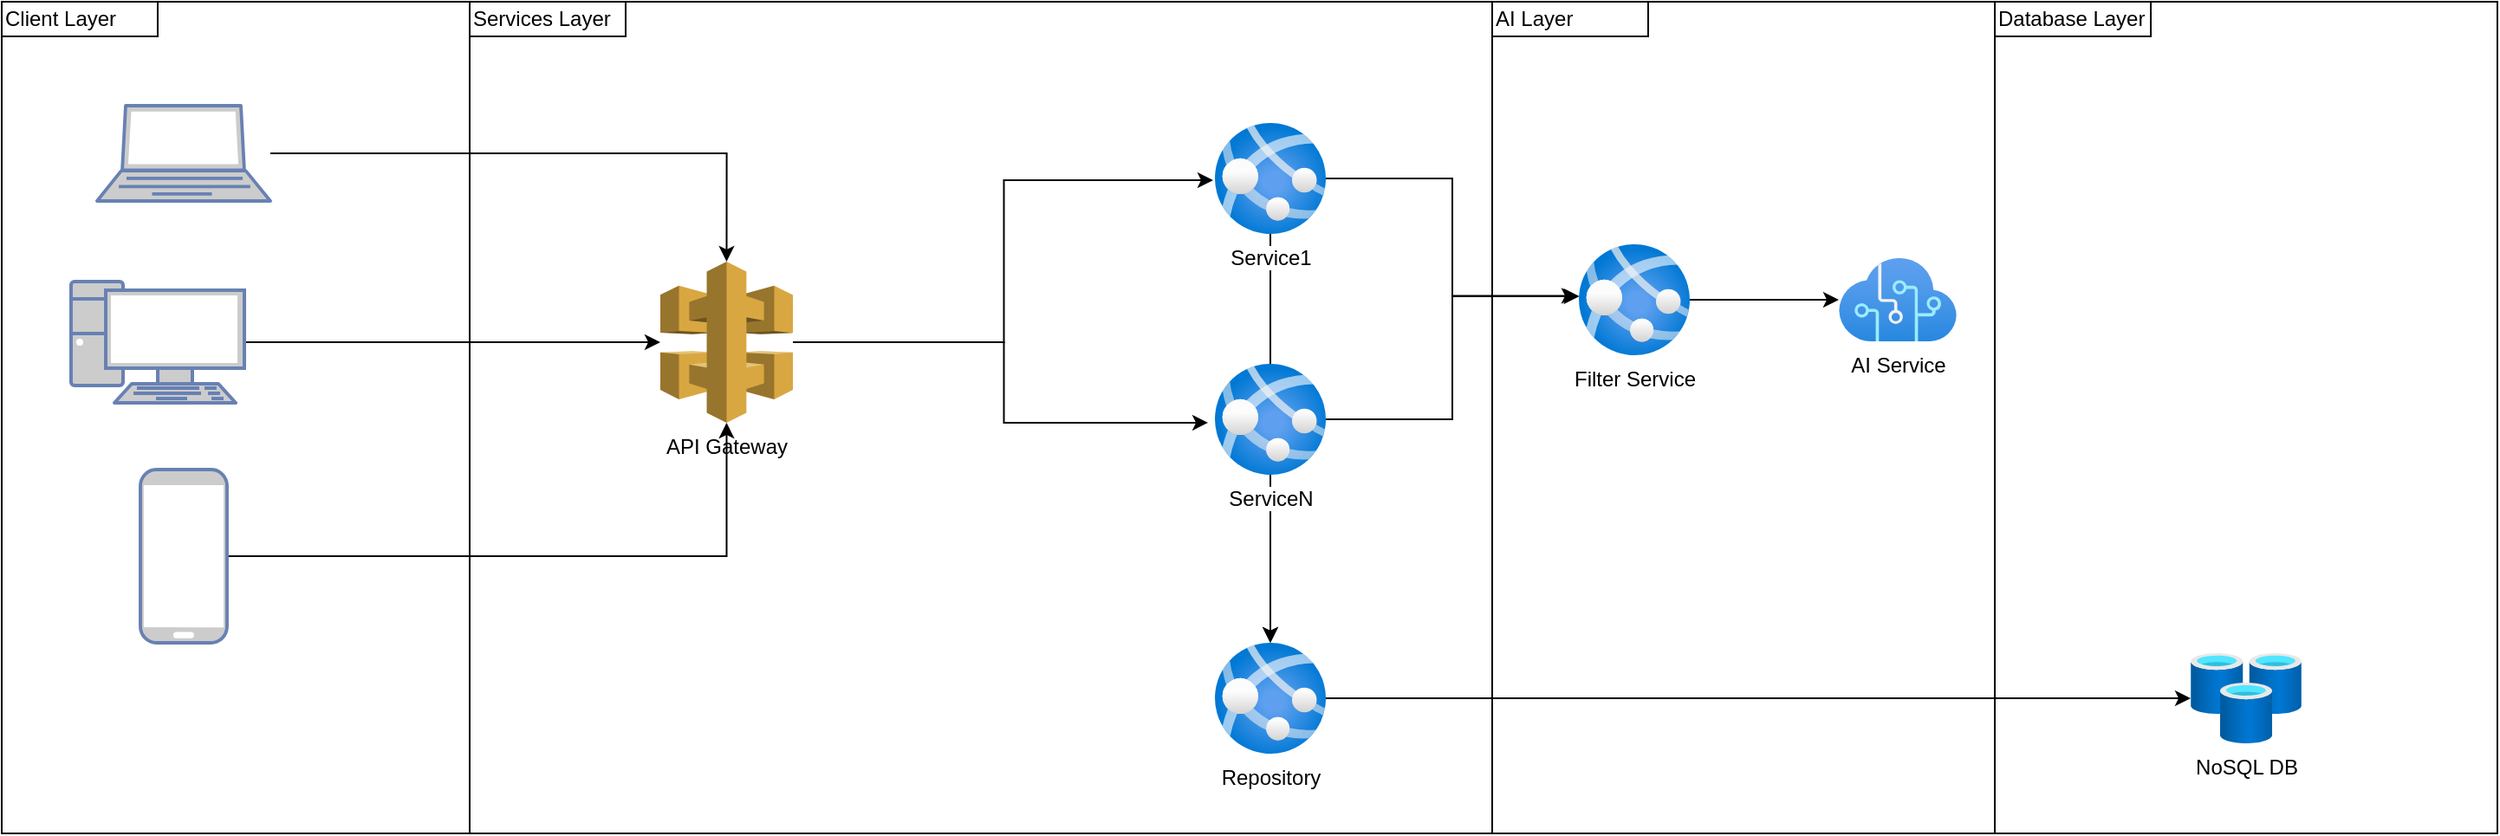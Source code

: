 <mxfile version="14.1.8" type="device"><diagram id="Bkl96m_eRx3DWjL5qZVm" name="Cerebro"><mxGraphModel dx="2343" dy="1231" grid="1" gridSize="10" guides="1" tooltips="1" connect="1" arrows="1" fold="1" page="0" pageScale="1" pageWidth="1100" pageHeight="850" math="0" shadow="0"><root><mxCell id="0"/><mxCell id="1" parent="0"/><mxCell id="W1cAUhnN8NiIvZy4d_SI-28" value="" style="rounded=0;whiteSpace=wrap;html=1;" vertex="1" parent="1"><mxGeometry x="1050" y="90" width="290" height="480" as="geometry"/></mxCell><mxCell id="W1cAUhnN8NiIvZy4d_SI-27" value="" style="rounded=0;whiteSpace=wrap;html=1;" vertex="1" parent="1"><mxGeometry x="760" y="90" width="290" height="480" as="geometry"/></mxCell><mxCell id="W1cAUhnN8NiIvZy4d_SI-26" value="" style="rounded=0;whiteSpace=wrap;html=1;" vertex="1" parent="1"><mxGeometry x="170" y="90" width="590" height="480" as="geometry"/></mxCell><mxCell id="W1cAUhnN8NiIvZy4d_SI-25" value="" style="rounded=0;whiteSpace=wrap;html=1;" vertex="1" parent="1"><mxGeometry x="-100" y="90" width="270" height="480" as="geometry"/></mxCell><mxCell id="W1cAUhnN8NiIvZy4d_SI-10" style="edgeStyle=orthogonalEdgeStyle;rounded=0;orthogonalLoop=1;jettySize=auto;html=1;" edge="1" parent="1" source="W1cAUhnN8NiIvZy4d_SI-5" target="W1cAUhnN8NiIvZy4d_SI-6"><mxGeometry relative="1" as="geometry"><Array as="points"><mxPoint x="632" y="432"/></Array></mxGeometry></mxCell><mxCell id="W1cAUhnN8NiIvZy4d_SI-14" style="edgeStyle=orthogonalEdgeStyle;rounded=0;orthogonalLoop=1;jettySize=auto;html=1;entryX=-0.016;entryY=0.516;entryDx=0;entryDy=0;entryPerimeter=0;" edge="1" parent="1" source="W1cAUhnN8NiIvZy4d_SI-2" target="W1cAUhnN8NiIvZy4d_SI-5"><mxGeometry relative="1" as="geometry"/></mxCell><mxCell id="W1cAUhnN8NiIvZy4d_SI-15" style="edgeStyle=orthogonalEdgeStyle;rounded=0;orthogonalLoop=1;jettySize=auto;html=1;entryX=-0.062;entryY=0.531;entryDx=0;entryDy=0;entryPerimeter=0;" edge="1" parent="1" source="W1cAUhnN8NiIvZy4d_SI-2" target="W1cAUhnN8NiIvZy4d_SI-4"><mxGeometry relative="1" as="geometry"/></mxCell><mxCell id="W1cAUhnN8NiIvZy4d_SI-2" value="API Gateway" style="outlineConnect=0;dashed=0;verticalLabelPosition=bottom;verticalAlign=top;align=center;html=1;shape=mxgraph.aws3.api_gateway;fillColor=#D9A741;gradientColor=none;" vertex="1" parent="1"><mxGeometry x="280" y="240" width="76.5" height="93" as="geometry"/></mxCell><mxCell id="W1cAUhnN8NiIvZy4d_SI-11" style="edgeStyle=orthogonalEdgeStyle;rounded=0;orthogonalLoop=1;jettySize=auto;html=1;" edge="1" parent="1" source="W1cAUhnN8NiIvZy4d_SI-4" target="W1cAUhnN8NiIvZy4d_SI-6"><mxGeometry relative="1" as="geometry"><Array as="points"><mxPoint x="632" y="432"/></Array></mxGeometry></mxCell><mxCell id="W1cAUhnN8NiIvZy4d_SI-12" style="edgeStyle=orthogonalEdgeStyle;rounded=0;orthogonalLoop=1;jettySize=auto;html=1;entryX=0.005;entryY=0.469;entryDx=0;entryDy=0;entryPerimeter=0;" edge="1" parent="1" source="W1cAUhnN8NiIvZy4d_SI-4" target="W1cAUhnN8NiIvZy4d_SI-23"><mxGeometry relative="1" as="geometry"><mxPoint x="900" y="264" as="targetPoint"/></mxGeometry></mxCell><mxCell id="W1cAUhnN8NiIvZy4d_SI-4" value="ServiceN" style="aspect=fixed;html=1;points=[];align=center;image;fontSize=12;image=img/lib/azure2/app_services/App_Services.svg;" vertex="1" parent="1"><mxGeometry x="600" y="299" width="64" height="64" as="geometry"/></mxCell><mxCell id="W1cAUhnN8NiIvZy4d_SI-13" style="edgeStyle=orthogonalEdgeStyle;rounded=0;orthogonalLoop=1;jettySize=auto;html=1;entryX=-0.016;entryY=0.464;entryDx=0;entryDy=0;entryPerimeter=0;" edge="1" parent="1" source="W1cAUhnN8NiIvZy4d_SI-5" target="W1cAUhnN8NiIvZy4d_SI-23"><mxGeometry relative="1" as="geometry"/></mxCell><mxCell id="W1cAUhnN8NiIvZy4d_SI-5" value="Service1" style="aspect=fixed;html=1;points=[];align=center;image;fontSize=12;image=img/lib/azure2/app_services/App_Services.svg;" vertex="1" parent="1"><mxGeometry x="600" y="160" width="64" height="64" as="geometry"/></mxCell><mxCell id="W1cAUhnN8NiIvZy4d_SI-9" style="edgeStyle=orthogonalEdgeStyle;rounded=0;orthogonalLoop=1;jettySize=auto;html=1;" edge="1" parent="1" source="W1cAUhnN8NiIvZy4d_SI-6" target="W1cAUhnN8NiIvZy4d_SI-8"><mxGeometry relative="1" as="geometry"/></mxCell><mxCell id="W1cAUhnN8NiIvZy4d_SI-6" value="Repository" style="aspect=fixed;html=1;points=[];align=center;image;fontSize=12;image=img/lib/azure2/app_services/App_Services.svg;" vertex="1" parent="1"><mxGeometry x="600" y="460" width="64" height="64" as="geometry"/></mxCell><mxCell id="W1cAUhnN8NiIvZy4d_SI-7" value="AI Service" style="aspect=fixed;html=1;points=[];align=center;image;fontSize=12;image=img/lib/azure2/ai_machine_learning/Cognitive_Services.svg;" vertex="1" parent="1"><mxGeometry x="960" y="238" width="68" height="48" as="geometry"/></mxCell><mxCell id="W1cAUhnN8NiIvZy4d_SI-8" value="NoSQL DB" style="aspect=fixed;html=1;points=[];align=center;image;fontSize=12;image=img/lib/azure2/databases/Cache_Redis.svg;" vertex="1" parent="1"><mxGeometry x="1163" y="466" width="64" height="52" as="geometry"/></mxCell><mxCell id="W1cAUhnN8NiIvZy4d_SI-20" style="edgeStyle=orthogonalEdgeStyle;rounded=0;orthogonalLoop=1;jettySize=auto;html=1;entryX=0.5;entryY=0;entryDx=0;entryDy=0;entryPerimeter=0;" edge="1" parent="1" source="W1cAUhnN8NiIvZy4d_SI-17" target="W1cAUhnN8NiIvZy4d_SI-2"><mxGeometry relative="1" as="geometry"/></mxCell><mxCell id="W1cAUhnN8NiIvZy4d_SI-17" value="" style="fontColor=#0066CC;verticalAlign=top;verticalLabelPosition=bottom;labelPosition=center;align=center;html=1;outlineConnect=0;fillColor=#CCCCCC;strokeColor=#6881B3;gradientColor=none;gradientDirection=north;strokeWidth=2;shape=mxgraph.networks.laptop;" vertex="1" parent="1"><mxGeometry x="-45" y="150" width="100" height="55" as="geometry"/></mxCell><mxCell id="W1cAUhnN8NiIvZy4d_SI-22" style="edgeStyle=orthogonalEdgeStyle;rounded=0;orthogonalLoop=1;jettySize=auto;html=1;" edge="1" parent="1" source="W1cAUhnN8NiIvZy4d_SI-18" target="W1cAUhnN8NiIvZy4d_SI-2"><mxGeometry relative="1" as="geometry"/></mxCell><mxCell id="W1cAUhnN8NiIvZy4d_SI-18" value="" style="fontColor=#0066CC;verticalAlign=top;verticalLabelPosition=bottom;labelPosition=center;align=center;html=1;outlineConnect=0;fillColor=#CCCCCC;strokeColor=#6881B3;gradientColor=none;gradientDirection=north;strokeWidth=2;shape=mxgraph.networks.pc;" vertex="1" parent="1"><mxGeometry x="-60" y="251.5" width="100" height="70" as="geometry"/></mxCell><mxCell id="W1cAUhnN8NiIvZy4d_SI-21" style="edgeStyle=orthogonalEdgeStyle;rounded=0;orthogonalLoop=1;jettySize=auto;html=1;" edge="1" parent="1" source="W1cAUhnN8NiIvZy4d_SI-19" target="W1cAUhnN8NiIvZy4d_SI-2"><mxGeometry relative="1" as="geometry"/></mxCell><mxCell id="W1cAUhnN8NiIvZy4d_SI-19" value="" style="fontColor=#0066CC;verticalAlign=top;verticalLabelPosition=bottom;labelPosition=center;align=center;html=1;outlineConnect=0;fillColor=#CCCCCC;strokeColor=#6881B3;gradientColor=none;gradientDirection=north;strokeWidth=2;shape=mxgraph.networks.mobile;" vertex="1" parent="1"><mxGeometry x="-20" y="360" width="50" height="100" as="geometry"/></mxCell><mxCell id="W1cAUhnN8NiIvZy4d_SI-24" style="edgeStyle=orthogonalEdgeStyle;rounded=0;orthogonalLoop=1;jettySize=auto;html=1;" edge="1" parent="1" source="W1cAUhnN8NiIvZy4d_SI-23" target="W1cAUhnN8NiIvZy4d_SI-7"><mxGeometry relative="1" as="geometry"/></mxCell><mxCell id="W1cAUhnN8NiIvZy4d_SI-23" value="Filter Service" style="aspect=fixed;html=1;points=[];align=center;image;fontSize=12;image=img/lib/azure2/compute/App_Services.svg;" vertex="1" parent="1"><mxGeometry x="810" y="230" width="64" height="64" as="geometry"/></mxCell><mxCell id="W1cAUhnN8NiIvZy4d_SI-29" value="Client Layer" style="text;html=1;fillColor=none;align=left;verticalAlign=middle;whiteSpace=wrap;rounded=0;strokeColor=#000000;" vertex="1" parent="1"><mxGeometry x="-100" y="90" width="90" height="20" as="geometry"/></mxCell><mxCell id="W1cAUhnN8NiIvZy4d_SI-30" value="AI Layer" style="text;html=1;fillColor=none;align=left;verticalAlign=middle;whiteSpace=wrap;rounded=0;strokeColor=#000000;" vertex="1" parent="1"><mxGeometry x="760" y="90" width="90" height="20" as="geometry"/></mxCell><mxCell id="W1cAUhnN8NiIvZy4d_SI-31" value="Services Layer" style="text;html=1;fillColor=none;align=left;verticalAlign=middle;whiteSpace=wrap;rounded=0;strokeColor=#000000;" vertex="1" parent="1"><mxGeometry x="170" y="90" width="90" height="20" as="geometry"/></mxCell><mxCell id="W1cAUhnN8NiIvZy4d_SI-32" value="Database Layer" style="text;html=1;fillColor=none;align=left;verticalAlign=middle;whiteSpace=wrap;rounded=0;strokeColor=#000000;" vertex="1" parent="1"><mxGeometry x="1050" y="90" width="90" height="20" as="geometry"/></mxCell></root></mxGraphModel></diagram></mxfile>